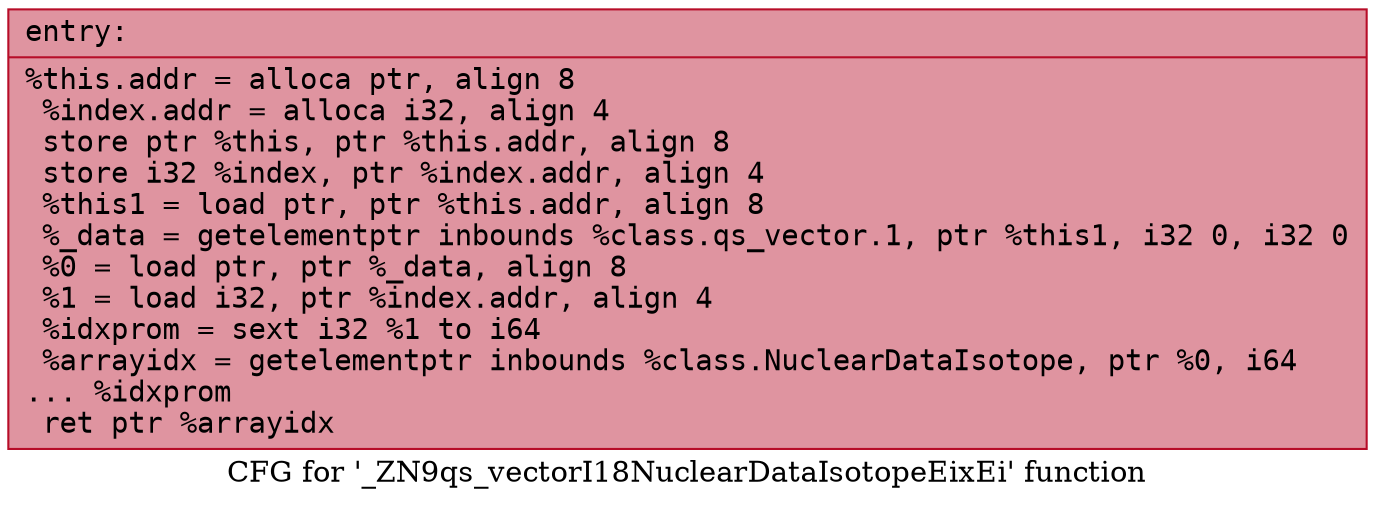 digraph "CFG for '_ZN9qs_vectorI18NuclearDataIsotopeEixEi' function" {
	label="CFG for '_ZN9qs_vectorI18NuclearDataIsotopeEixEi' function";

	Node0x55cf634052b0 [shape=record,color="#b70d28ff", style=filled, fillcolor="#b70d2870" fontname="Courier",label="{entry:\l|  %this.addr = alloca ptr, align 8\l  %index.addr = alloca i32, align 4\l  store ptr %this, ptr %this.addr, align 8\l  store i32 %index, ptr %index.addr, align 4\l  %this1 = load ptr, ptr %this.addr, align 8\l  %_data = getelementptr inbounds %class.qs_vector.1, ptr %this1, i32 0, i32 0\l  %0 = load ptr, ptr %_data, align 8\l  %1 = load i32, ptr %index.addr, align 4\l  %idxprom = sext i32 %1 to i64\l  %arrayidx = getelementptr inbounds %class.NuclearDataIsotope, ptr %0, i64\l... %idxprom\l  ret ptr %arrayidx\l}"];
}
